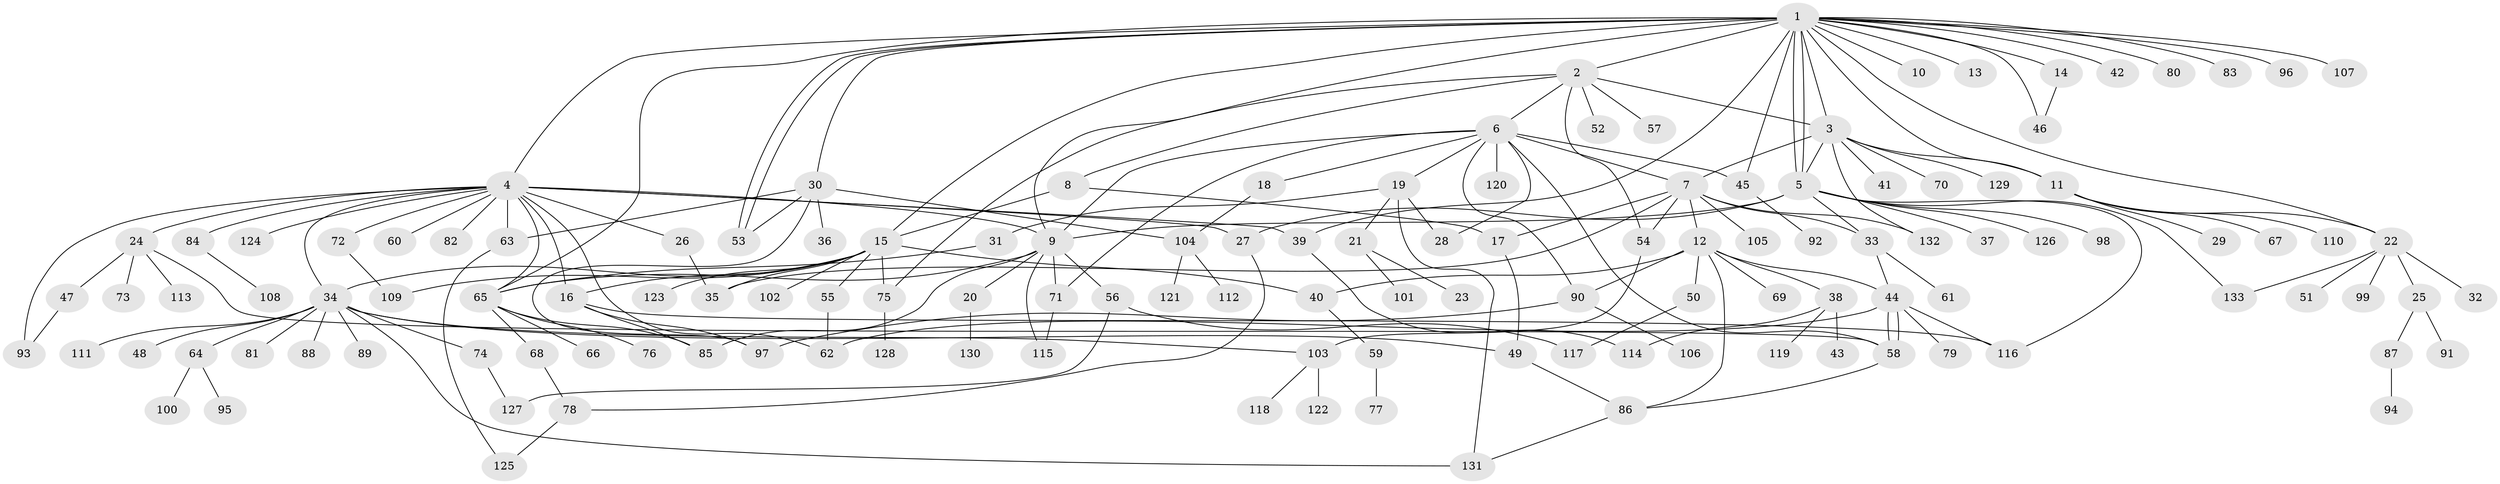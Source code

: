 // Generated by graph-tools (version 1.1) at 2025/26/03/09/25 03:26:05]
// undirected, 133 vertices, 193 edges
graph export_dot {
graph [start="1"]
  node [color=gray90,style=filled];
  1;
  2;
  3;
  4;
  5;
  6;
  7;
  8;
  9;
  10;
  11;
  12;
  13;
  14;
  15;
  16;
  17;
  18;
  19;
  20;
  21;
  22;
  23;
  24;
  25;
  26;
  27;
  28;
  29;
  30;
  31;
  32;
  33;
  34;
  35;
  36;
  37;
  38;
  39;
  40;
  41;
  42;
  43;
  44;
  45;
  46;
  47;
  48;
  49;
  50;
  51;
  52;
  53;
  54;
  55;
  56;
  57;
  58;
  59;
  60;
  61;
  62;
  63;
  64;
  65;
  66;
  67;
  68;
  69;
  70;
  71;
  72;
  73;
  74;
  75;
  76;
  77;
  78;
  79;
  80;
  81;
  82;
  83;
  84;
  85;
  86;
  87;
  88;
  89;
  90;
  91;
  92;
  93;
  94;
  95;
  96;
  97;
  98;
  99;
  100;
  101;
  102;
  103;
  104;
  105;
  106;
  107;
  108;
  109;
  110;
  111;
  112;
  113;
  114;
  115;
  116;
  117;
  118;
  119;
  120;
  121;
  122;
  123;
  124;
  125;
  126;
  127;
  128;
  129;
  130;
  131;
  132;
  133;
  1 -- 2;
  1 -- 3;
  1 -- 4;
  1 -- 5;
  1 -- 5;
  1 -- 9;
  1 -- 10;
  1 -- 11;
  1 -- 13;
  1 -- 14;
  1 -- 15;
  1 -- 22;
  1 -- 30;
  1 -- 39;
  1 -- 42;
  1 -- 45;
  1 -- 46;
  1 -- 53;
  1 -- 53;
  1 -- 65;
  1 -- 80;
  1 -- 83;
  1 -- 96;
  1 -- 107;
  2 -- 3;
  2 -- 6;
  2 -- 8;
  2 -- 52;
  2 -- 54;
  2 -- 57;
  2 -- 75;
  3 -- 5;
  3 -- 7;
  3 -- 11;
  3 -- 41;
  3 -- 70;
  3 -- 129;
  3 -- 132;
  4 -- 9;
  4 -- 16;
  4 -- 24;
  4 -- 26;
  4 -- 27;
  4 -- 34;
  4 -- 39;
  4 -- 60;
  4 -- 62;
  4 -- 63;
  4 -- 65;
  4 -- 72;
  4 -- 82;
  4 -- 84;
  4 -- 93;
  4 -- 124;
  5 -- 9;
  5 -- 27;
  5 -- 33;
  5 -- 37;
  5 -- 98;
  5 -- 116;
  5 -- 126;
  5 -- 133;
  6 -- 7;
  6 -- 9;
  6 -- 18;
  6 -- 19;
  6 -- 28;
  6 -- 45;
  6 -- 58;
  6 -- 71;
  6 -- 90;
  6 -- 120;
  7 -- 12;
  7 -- 17;
  7 -- 33;
  7 -- 35;
  7 -- 54;
  7 -- 105;
  7 -- 132;
  8 -- 15;
  8 -- 17;
  9 -- 20;
  9 -- 56;
  9 -- 65;
  9 -- 71;
  9 -- 85;
  9 -- 115;
  11 -- 22;
  11 -- 29;
  11 -- 67;
  11 -- 110;
  12 -- 38;
  12 -- 40;
  12 -- 44;
  12 -- 50;
  12 -- 69;
  12 -- 86;
  12 -- 90;
  14 -- 46;
  15 -- 16;
  15 -- 34;
  15 -- 35;
  15 -- 40;
  15 -- 55;
  15 -- 75;
  15 -- 102;
  15 -- 109;
  15 -- 123;
  16 -- 85;
  16 -- 97;
  16 -- 116;
  17 -- 49;
  18 -- 104;
  19 -- 21;
  19 -- 28;
  19 -- 31;
  19 -- 131;
  20 -- 130;
  21 -- 23;
  21 -- 101;
  22 -- 25;
  22 -- 32;
  22 -- 51;
  22 -- 99;
  22 -- 133;
  24 -- 47;
  24 -- 58;
  24 -- 73;
  24 -- 113;
  25 -- 87;
  25 -- 91;
  26 -- 35;
  27 -- 78;
  30 -- 36;
  30 -- 53;
  30 -- 63;
  30 -- 97;
  30 -- 104;
  31 -- 65;
  33 -- 44;
  33 -- 61;
  34 -- 48;
  34 -- 49;
  34 -- 64;
  34 -- 74;
  34 -- 81;
  34 -- 88;
  34 -- 89;
  34 -- 103;
  34 -- 111;
  34 -- 131;
  38 -- 43;
  38 -- 114;
  38 -- 119;
  39 -- 114;
  40 -- 59;
  44 -- 58;
  44 -- 58;
  44 -- 62;
  44 -- 79;
  44 -- 116;
  45 -- 92;
  47 -- 93;
  49 -- 86;
  50 -- 117;
  54 -- 103;
  55 -- 62;
  56 -- 117;
  56 -- 127;
  58 -- 86;
  59 -- 77;
  63 -- 125;
  64 -- 95;
  64 -- 100;
  65 -- 66;
  65 -- 68;
  65 -- 76;
  65 -- 85;
  68 -- 78;
  71 -- 115;
  72 -- 109;
  74 -- 127;
  75 -- 128;
  78 -- 125;
  84 -- 108;
  86 -- 131;
  87 -- 94;
  90 -- 97;
  90 -- 106;
  103 -- 118;
  103 -- 122;
  104 -- 112;
  104 -- 121;
}
